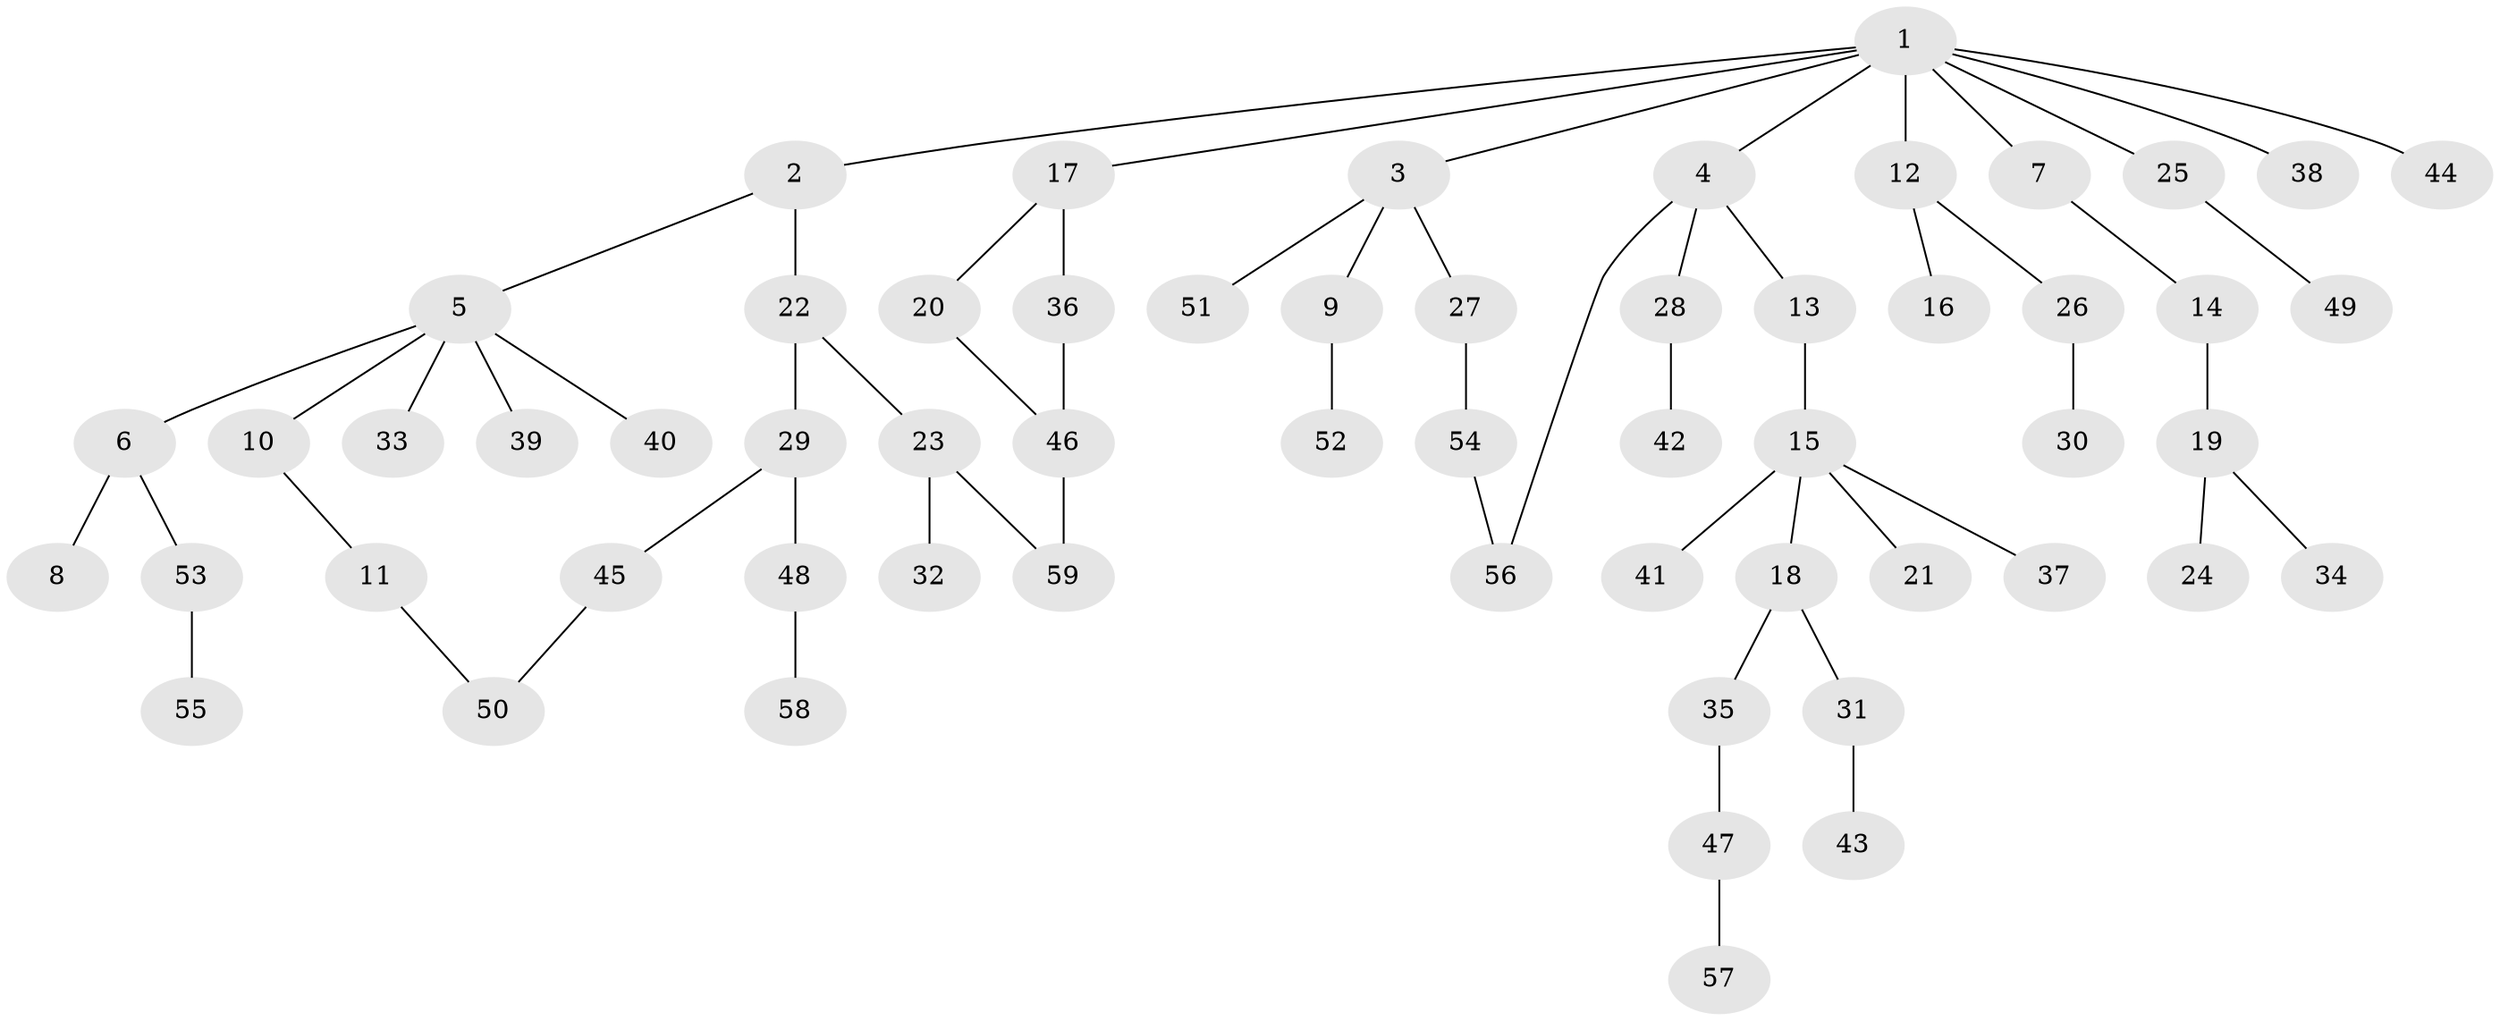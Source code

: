 // Generated by graph-tools (version 1.1) at 2025/34/03/09/25 02:34:00]
// undirected, 59 vertices, 62 edges
graph export_dot {
graph [start="1"]
  node [color=gray90,style=filled];
  1;
  2;
  3;
  4;
  5;
  6;
  7;
  8;
  9;
  10;
  11;
  12;
  13;
  14;
  15;
  16;
  17;
  18;
  19;
  20;
  21;
  22;
  23;
  24;
  25;
  26;
  27;
  28;
  29;
  30;
  31;
  32;
  33;
  34;
  35;
  36;
  37;
  38;
  39;
  40;
  41;
  42;
  43;
  44;
  45;
  46;
  47;
  48;
  49;
  50;
  51;
  52;
  53;
  54;
  55;
  56;
  57;
  58;
  59;
  1 -- 2;
  1 -- 3;
  1 -- 4;
  1 -- 7;
  1 -- 12;
  1 -- 17;
  1 -- 25;
  1 -- 38;
  1 -- 44;
  2 -- 5;
  2 -- 22;
  3 -- 9;
  3 -- 27;
  3 -- 51;
  4 -- 13;
  4 -- 28;
  4 -- 56;
  5 -- 6;
  5 -- 10;
  5 -- 33;
  5 -- 39;
  5 -- 40;
  6 -- 8;
  6 -- 53;
  7 -- 14;
  9 -- 52;
  10 -- 11;
  11 -- 50;
  12 -- 16;
  12 -- 26;
  13 -- 15;
  14 -- 19;
  15 -- 18;
  15 -- 21;
  15 -- 37;
  15 -- 41;
  17 -- 20;
  17 -- 36;
  18 -- 31;
  18 -- 35;
  19 -- 24;
  19 -- 34;
  20 -- 46;
  22 -- 23;
  22 -- 29;
  23 -- 32;
  23 -- 59;
  25 -- 49;
  26 -- 30;
  27 -- 54;
  28 -- 42;
  29 -- 45;
  29 -- 48;
  31 -- 43;
  35 -- 47;
  36 -- 46;
  45 -- 50;
  46 -- 59;
  47 -- 57;
  48 -- 58;
  53 -- 55;
  54 -- 56;
}
